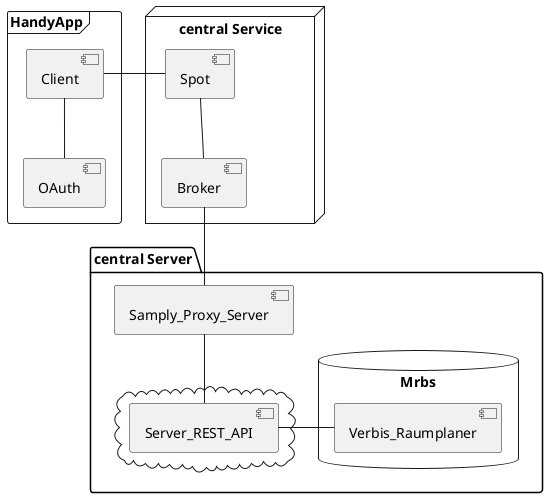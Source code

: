 @startuml


frame "HandyApp"{
    [Client]
    [OAuth]
}

node "central Service" {
    [Spot]
    [Broker]
}


package "central Server" {
    [Samply_Proxy_Server]
    cloud {
        [Server_REST_API]
    }
    database "Mrbs" {
        [Verbis_Raumplaner]
    }
}

'' Verbindungen
[Client] -- [OAuth]
[Client] - [Spot]
[Spot] -- [Broker]
[Broker] -- [Samply_Proxy_Server]
[Samply_Proxy_Server] -- [Server_REST_API]
[Server_REST_API] - [Verbis_Raumplaner]
@enduml